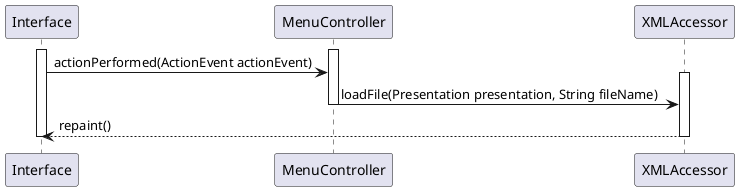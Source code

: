 @startuml


Activate Interface
Activate MenuController
Interface -> MenuController : actionPerformed(ActionEvent actionEvent)

Activate XMLAccessor
MenuController -> XMLAccessor : loadFile(Presentation presentation, String fileName)
Deactivate MenuController

XMLAccessor --> Interface : repaint()
Deactivate XMLAccessor
Deactivate Interface

@enduml
